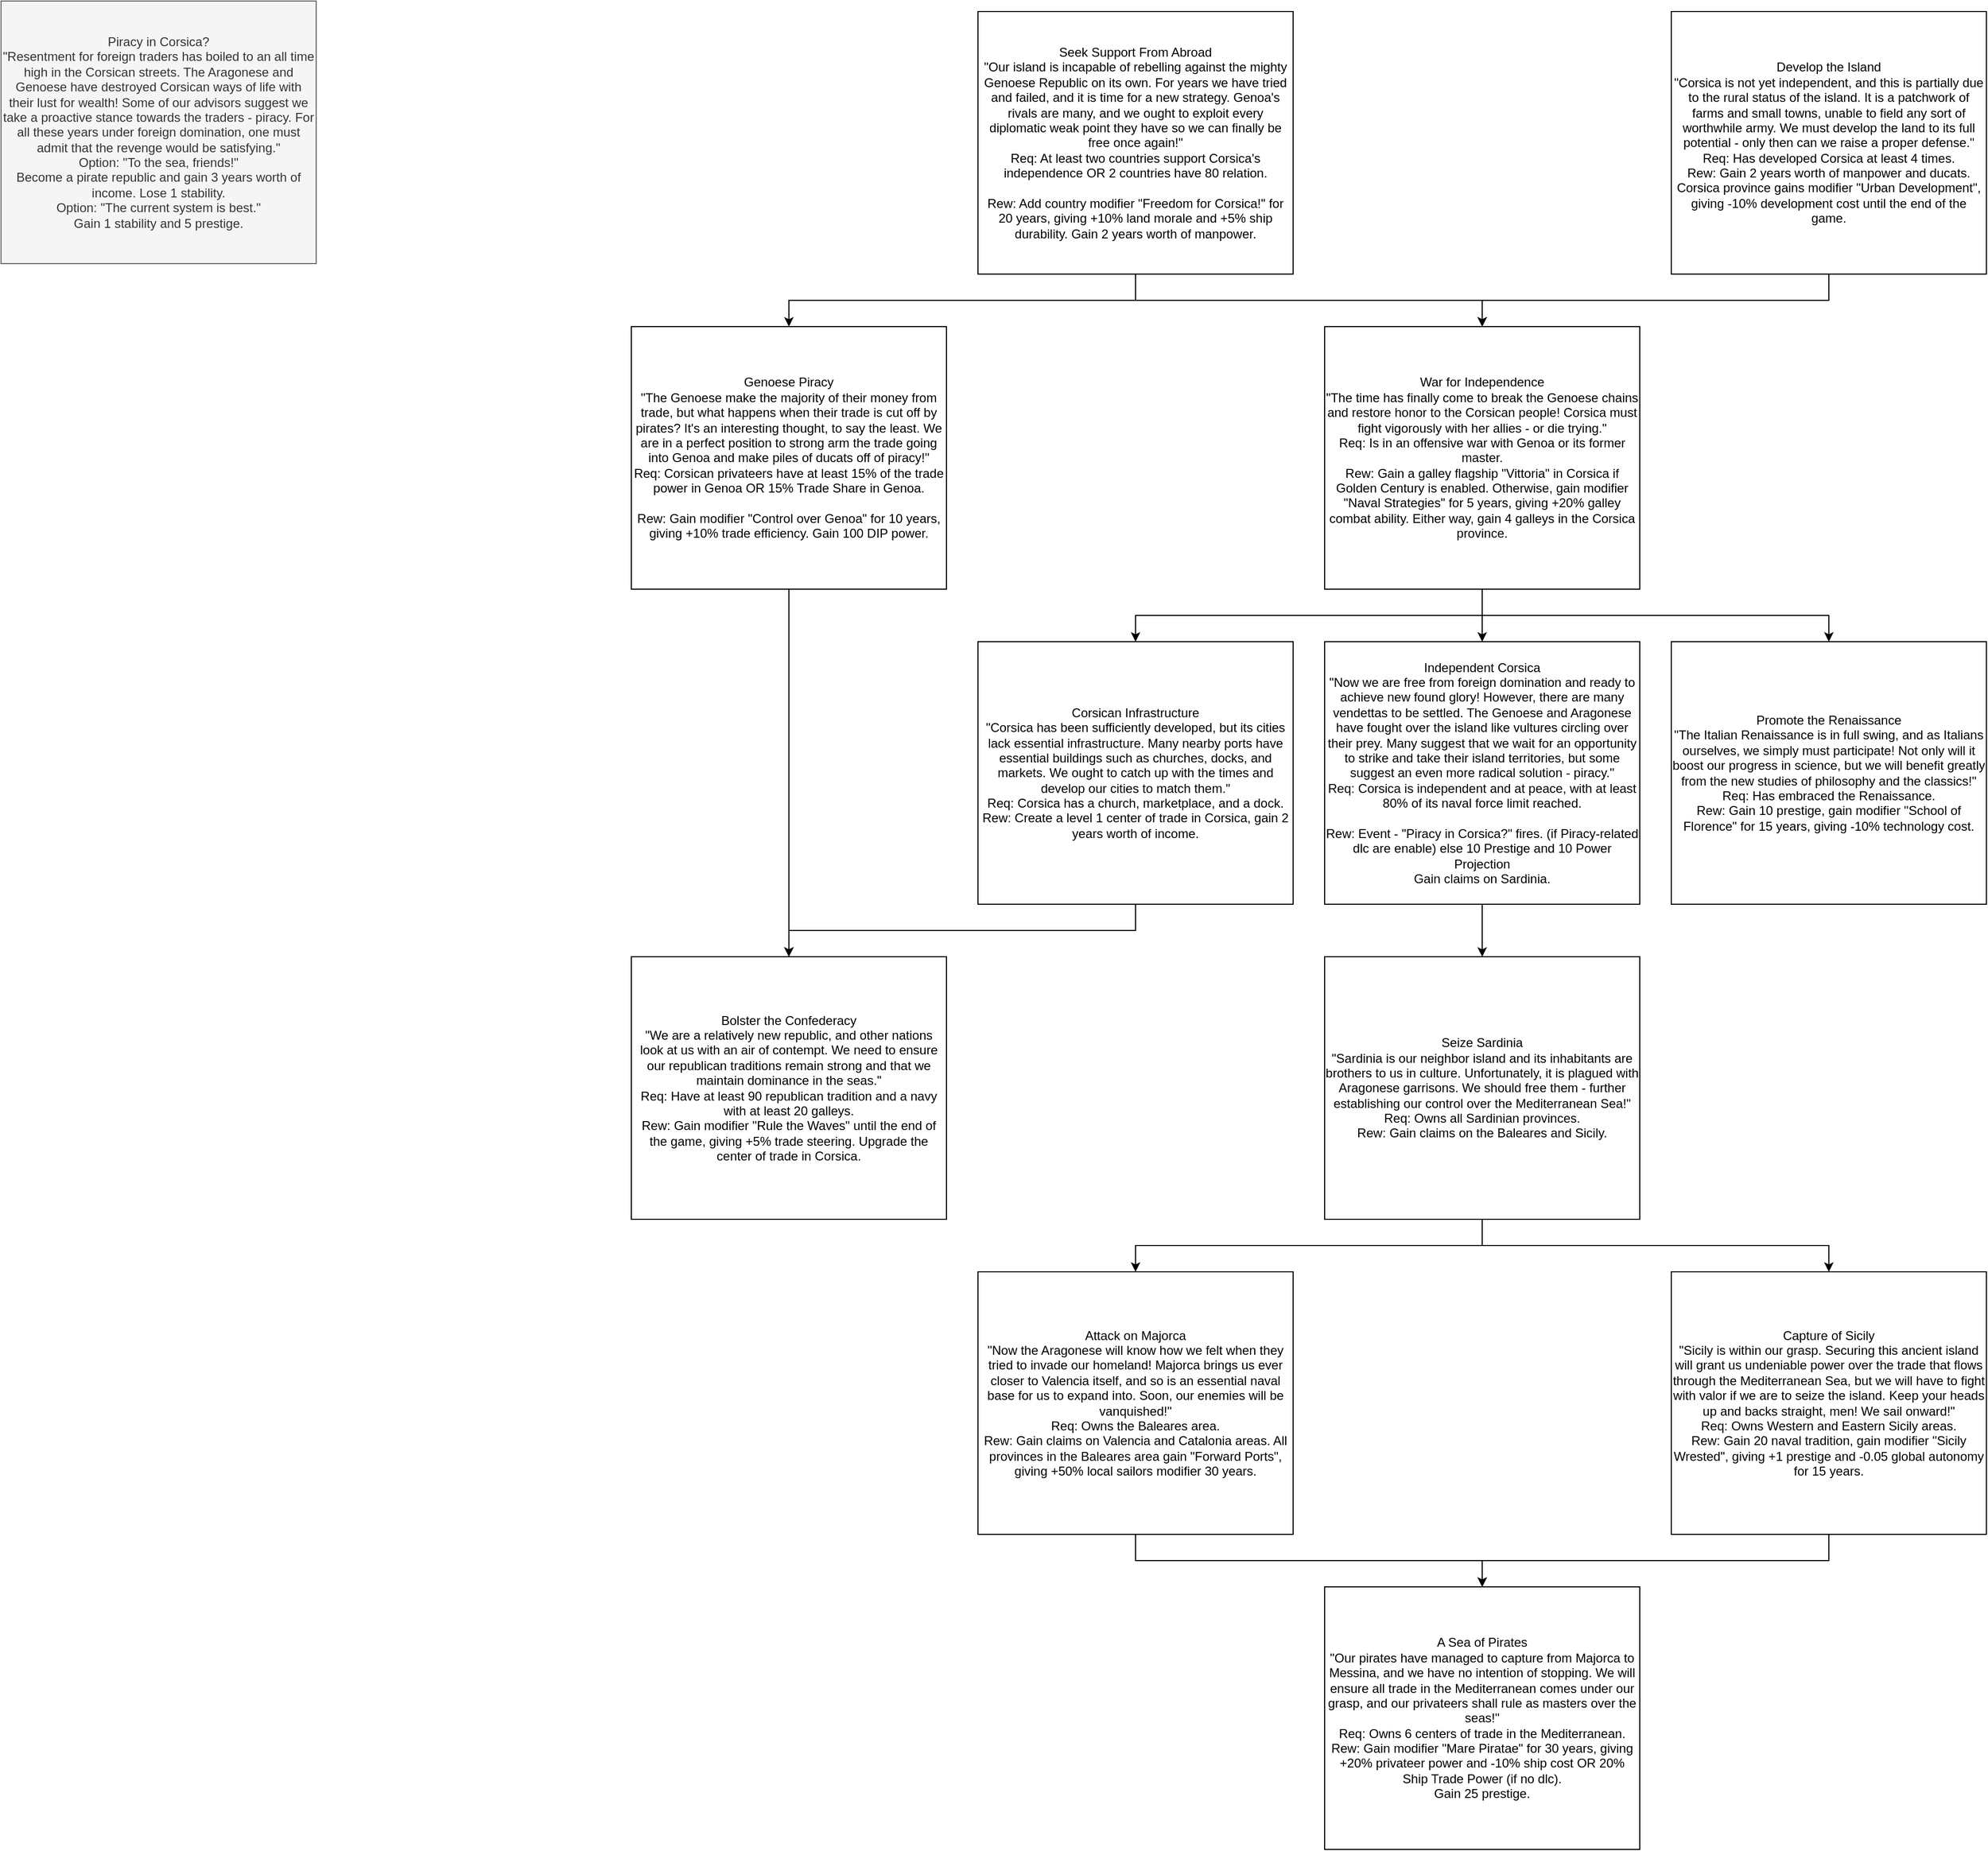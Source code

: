 <mxfile version="13.3.1" type="device"><diagram id="grPQPVrDAYNX9sjKWEqu" name="Page-1"><mxGraphModel dx="5599" dy="2331" grid="1" gridSize="10" guides="1" tooltips="1" connect="1" arrows="1" fold="1" page="1" pageScale="1" pageWidth="850" pageHeight="1100" math="0" shadow="0"><root><mxCell id="0"/><mxCell id="1" parent="0"/><mxCell id="Ldq76jn989pzz9Oi3Zyd-5" style="edgeStyle=orthogonalEdgeStyle;rounded=0;orthogonalLoop=1;jettySize=auto;html=1;exitX=0.5;exitY=1;exitDx=0;exitDy=0;" parent="1" source="Ldq76jn989pzz9Oi3Zyd-1" target="Ldq76jn989pzz9Oi3Zyd-2" edge="1"><mxGeometry relative="1" as="geometry"/></mxCell><mxCell id="Ldq76jn989pzz9Oi3Zyd-22" style="edgeStyle=orthogonalEdgeStyle;rounded=0;orthogonalLoop=1;jettySize=auto;html=1;exitX=0.5;exitY=1;exitDx=0;exitDy=0;" parent="1" source="Ldq76jn989pzz9Oi3Zyd-1" target="Ldq76jn989pzz9Oi3Zyd-21" edge="1"><mxGeometry relative="1" as="geometry"/></mxCell><mxCell id="Ldq76jn989pzz9Oi3Zyd-1" value="Seek Support From Abroad&lt;br&gt;&quot;Our island is incapable of rebelling against the mighty Genoese Republic on its own. For years we have tried and failed, and it is time for a new strategy. Genoa's rivals are many, and we ought to exploit every diplomatic weak point they have so we can finally be free once again!&quot;&lt;br&gt;Req: At least two countries support Corsica's independence OR 2 countries have 80 relation.&lt;br&gt;&lt;br&gt;Rew: Add country modifier &quot;Freedom for Corsica!&quot; for 20 years, giving +10% land morale and +5% ship durability. Gain 2 years worth of manpower." style="rounded=0;whiteSpace=wrap;html=1;" parent="1" vertex="1"><mxGeometry x="130" y="10" width="300" height="250" as="geometry"/></mxCell><mxCell id="Ldq76jn989pzz9Oi3Zyd-7" style="edgeStyle=orthogonalEdgeStyle;rounded=0;orthogonalLoop=1;jettySize=auto;html=1;exitX=0.5;exitY=1;exitDx=0;exitDy=0;" parent="1" source="Ldq76jn989pzz9Oi3Zyd-2" target="Ldq76jn989pzz9Oi3Zyd-6" edge="1"><mxGeometry relative="1" as="geometry"/></mxCell><mxCell id="Ldq76jn989pzz9Oi3Zyd-9" style="edgeStyle=orthogonalEdgeStyle;rounded=0;orthogonalLoop=1;jettySize=auto;html=1;exitX=0.5;exitY=1;exitDx=0;exitDy=0;entryX=0.5;entryY=0;entryDx=0;entryDy=0;" parent="1" source="Ldq76jn989pzz9Oi3Zyd-2" target="Ldq76jn989pzz9Oi3Zyd-8" edge="1"><mxGeometry relative="1" as="geometry"><mxPoint x="280" y="600" as="targetPoint"/></mxGeometry></mxCell><mxCell id="Ldq76jn989pzz9Oi3Zyd-11" style="edgeStyle=orthogonalEdgeStyle;rounded=0;orthogonalLoop=1;jettySize=auto;html=1;exitX=0.5;exitY=1;exitDx=0;exitDy=0;" parent="1" source="Ldq76jn989pzz9Oi3Zyd-2" target="Ldq76jn989pzz9Oi3Zyd-10" edge="1"><mxGeometry relative="1" as="geometry"/></mxCell><mxCell id="Ldq76jn989pzz9Oi3Zyd-2" value="War for Independence&lt;br&gt;&quot;The time has finally come to break the Genoese chains and restore honor to the Corsican people! Corsica must fight vigorously with her allies - or die trying.&quot;&lt;br&gt;Req: Is in an offensive war with Genoa or its former master.&lt;br&gt;Rew: Gain a galley flagship &quot;Vittoria&quot; in Corsica if Golden Century is enabled. Otherwise, gain modifier &quot;Naval Strategies&quot; for 5 years, giving +20% galley combat ability. Either way, gain 4 galleys in the Corsica province." style="rounded=0;whiteSpace=wrap;html=1;" parent="1" vertex="1"><mxGeometry x="460" y="310" width="300" height="250" as="geometry"/></mxCell><mxCell id="Ldq76jn989pzz9Oi3Zyd-4" style="edgeStyle=orthogonalEdgeStyle;rounded=0;orthogonalLoop=1;jettySize=auto;html=1;exitX=0.5;exitY=1;exitDx=0;exitDy=0;" parent="1" source="Ldq76jn989pzz9Oi3Zyd-3" target="Ldq76jn989pzz9Oi3Zyd-2" edge="1"><mxGeometry relative="1" as="geometry"/></mxCell><mxCell id="Ldq76jn989pzz9Oi3Zyd-3" value="Develop the Island&lt;br&gt;&quot;Corsica is not yet independent, and this is partially due to the rural status of the island. It is a patchwork of farms and small towns, unable to field any sort of worthwhile army. We must develop the land to its full potential - only then can we raise a proper defense.&quot;&lt;br&gt;Req: Has developed Corsica at least 4 times.&lt;br&gt;Rew: Gain 2 years worth of manpower and ducats. Corsica province gains modifier &quot;Urban Development&quot;, giving -10% development cost until the end of the game." style="rounded=0;whiteSpace=wrap;html=1;" parent="1" vertex="1"><mxGeometry x="790" y="10" width="300" height="250" as="geometry"/></mxCell><mxCell id="Ldq76jn989pzz9Oi3Zyd-13" style="edgeStyle=orthogonalEdgeStyle;rounded=0;orthogonalLoop=1;jettySize=auto;html=1;exitX=0.5;exitY=1;exitDx=0;exitDy=0;entryX=0.5;entryY=0;entryDx=0;entryDy=0;" parent="1" source="Ldq76jn989pzz9Oi3Zyd-6" target="Ldq76jn989pzz9Oi3Zyd-12" edge="1"><mxGeometry relative="1" as="geometry"/></mxCell><mxCell id="Ldq76jn989pzz9Oi3Zyd-6" value="Independent Corsica&lt;br&gt;&quot;Now we are free from foreign domination and ready to achieve new found glory! However, there are many vendettas to be settled. The Genoese and Aragonese have fought over the island like vultures circling over their prey. Many suggest that we wait for an opportunity to strike and take their island territories, but some suggest an even more radical solution - piracy.&quot;&lt;br&gt;Req: Corsica is independent and at peace, with at least 80% of its naval force limit reached.&lt;br&gt;&lt;br&gt;Rew: Event - &quot;Piracy in Corsica?&quot; fires. (if Piracy-related dlc are enable) else 10 Prestige and 10 Power Projection&lt;br&gt;Gain claims on Sardinia." style="rounded=0;whiteSpace=wrap;html=1;" parent="1" vertex="1"><mxGeometry x="460" y="610" width="300" height="250" as="geometry"/></mxCell><mxCell id="Ldq76jn989pzz9Oi3Zyd-25" style="edgeStyle=orthogonalEdgeStyle;rounded=0;orthogonalLoop=1;jettySize=auto;html=1;exitX=0.5;exitY=1;exitDx=0;exitDy=0;" parent="1" source="Ldq76jn989pzz9Oi3Zyd-8" target="Ldq76jn989pzz9Oi3Zyd-23" edge="1"><mxGeometry relative="1" as="geometry"/></mxCell><mxCell id="Ldq76jn989pzz9Oi3Zyd-8" value="Corsican Infrastructure&lt;br&gt;&quot;Corsica has been sufficiently developed, but its cities lack essential infrastructure. Many nearby ports have essential buildings such as churches, docks, and markets. We ought to catch up with the times and develop our cities to match them.&quot;&lt;br&gt;Req: Corsica has a church, marketplace, and a dock.&lt;br&gt;Rew: Create a level 1 center of trade in Corsica, gain 2 years worth of income." style="rounded=0;whiteSpace=wrap;html=1;" parent="1" vertex="1"><mxGeometry x="130" y="610" width="300" height="250" as="geometry"/></mxCell><mxCell id="Ldq76jn989pzz9Oi3Zyd-10" value="Promote the Renaissance&lt;br&gt;&quot;The Italian Renaissance is in full swing, and as Italians ourselves, we simply must participate! Not only will it boost our progress in science, but we will benefit greatly from the new studies of philosophy and the classics!&quot;&lt;br&gt;Req: Has embraced the Renaissance.&lt;br&gt;Rew: Gain 10 prestige, gain modifier &quot;School of Florence&quot; for 15 years, giving -10% technology cost." style="rounded=0;whiteSpace=wrap;html=1;" parent="1" vertex="1"><mxGeometry x="790" y="610" width="300" height="250" as="geometry"/></mxCell><mxCell id="Ldq76jn989pzz9Oi3Zyd-16" style="edgeStyle=orthogonalEdgeStyle;rounded=0;orthogonalLoop=1;jettySize=auto;html=1;exitX=0.5;exitY=1;exitDx=0;exitDy=0;" parent="1" source="Ldq76jn989pzz9Oi3Zyd-12" target="Ldq76jn989pzz9Oi3Zyd-14" edge="1"><mxGeometry relative="1" as="geometry"/></mxCell><mxCell id="Ldq76jn989pzz9Oi3Zyd-17" style="edgeStyle=orthogonalEdgeStyle;rounded=0;orthogonalLoop=1;jettySize=auto;html=1;exitX=0.5;exitY=1;exitDx=0;exitDy=0;" parent="1" source="Ldq76jn989pzz9Oi3Zyd-12" target="Ldq76jn989pzz9Oi3Zyd-15" edge="1"><mxGeometry relative="1" as="geometry"/></mxCell><mxCell id="Ldq76jn989pzz9Oi3Zyd-12" value="Seize Sardinia&lt;br&gt;&quot;Sardinia is our neighbor island and its inhabitants are brothers to us in culture. Unfortunately, it is plagued with Aragonese garrisons. We should free them - further establishing our control over the Mediterranean Sea!&quot;&lt;br&gt;Req: Owns all Sardinian provinces.&lt;br&gt;Rew: Gain claims on the Baleares and Sicily." style="rounded=0;whiteSpace=wrap;html=1;" parent="1" vertex="1"><mxGeometry x="460" y="910" width="300" height="250" as="geometry"/></mxCell><mxCell id="Ldq76jn989pzz9Oi3Zyd-20" style="edgeStyle=orthogonalEdgeStyle;rounded=0;orthogonalLoop=1;jettySize=auto;html=1;exitX=0.5;exitY=1;exitDx=0;exitDy=0;" parent="1" source="Ldq76jn989pzz9Oi3Zyd-14" target="Ldq76jn989pzz9Oi3Zyd-18" edge="1"><mxGeometry relative="1" as="geometry"/></mxCell><mxCell id="Ldq76jn989pzz9Oi3Zyd-14" value="Capture of Sicily&lt;br&gt;&quot;Sicily is within our grasp. Securing this ancient island will grant us undeniable power over the trade that flows through the Mediterranean Sea, but we will have to fight with valor if we are to seize the island. Keep your heads up and backs straight, men! We sail onward!&quot;&lt;br&gt;Req: Owns Western and Eastern Sicily areas.&lt;br&gt;Rew: Gain 20 naval tradition, gain modifier &quot;Sicily Wrested&quot;, giving +1 prestige and -0.05 global autonomy for 15 years." style="rounded=0;whiteSpace=wrap;html=1;" parent="1" vertex="1"><mxGeometry x="790" y="1210" width="300" height="250" as="geometry"/></mxCell><mxCell id="Ldq76jn989pzz9Oi3Zyd-19" style="edgeStyle=orthogonalEdgeStyle;rounded=0;orthogonalLoop=1;jettySize=auto;html=1;exitX=0.5;exitY=1;exitDx=0;exitDy=0;" parent="1" source="Ldq76jn989pzz9Oi3Zyd-15" target="Ldq76jn989pzz9Oi3Zyd-18" edge="1"><mxGeometry relative="1" as="geometry"/></mxCell><mxCell id="Ldq76jn989pzz9Oi3Zyd-15" value="Attack on Majorca&lt;br&gt;&quot;Now the Aragonese will know how we felt when they tried to invade our homeland! Majorca brings us ever closer to Valencia itself, and so is an essential naval base for us to expand into. Soon, our enemies will be vanquished!&quot;&lt;br&gt;Req: Owns the Baleares area.&lt;br&gt;Rew: Gain claims on Valencia and Catalonia areas. All provinces in the Baleares area gain &quot;Forward Ports&quot;, giving +50% local sailors modifier 30 years." style="rounded=0;whiteSpace=wrap;html=1;" parent="1" vertex="1"><mxGeometry x="130" y="1210" width="300" height="250" as="geometry"/></mxCell><mxCell id="Ldq76jn989pzz9Oi3Zyd-18" value="A Sea of Pirates&lt;br&gt;&quot;Our pirates have managed to capture from Majorca to Messina, and we have no intention of stopping. We will ensure all trade in the Mediterranean comes under our grasp, and our privateers shall rule as masters over the seas!&quot;&lt;br&gt;Req: Owns 6 centers of trade in the Mediterranean.&lt;br&gt;Rew: Gain modifier &quot;Mare Piratae&quot; for 30 years, giving +20% privateer power and -10% ship cost OR 20% Ship Trade Power (if no dlc).&lt;br&gt;Gain 25 prestige." style="rounded=0;whiteSpace=wrap;html=1;" parent="1" vertex="1"><mxGeometry x="460" y="1510" width="300" height="250" as="geometry"/></mxCell><mxCell id="Ldq76jn989pzz9Oi3Zyd-24" style="edgeStyle=orthogonalEdgeStyle;rounded=0;orthogonalLoop=1;jettySize=auto;html=1;exitX=0.5;exitY=1;exitDx=0;exitDy=0;" parent="1" source="Ldq76jn989pzz9Oi3Zyd-21" target="Ldq76jn989pzz9Oi3Zyd-23" edge="1"><mxGeometry relative="1" as="geometry"/></mxCell><mxCell id="Ldq76jn989pzz9Oi3Zyd-21" value="Genoese Piracy&lt;br&gt;&quot;The Genoese make the majority of their money from trade, but what happens when their trade is cut off by pirates? It's an interesting thought, to say the least. We are in a perfect position to strong arm the trade going into Genoa and make piles of ducats off of piracy!&quot;&lt;br&gt;Req: Corsican privateers have at least 15% of the trade power in Genoa OR 15% Trade Share in Genoa.&lt;br&gt;&lt;br&gt;Rew: Gain modifier &quot;Control over Genoa&quot; for 10 years, giving +10% trade efficiency. Gain 100 DIP power." style="rounded=0;whiteSpace=wrap;html=1;" parent="1" vertex="1"><mxGeometry x="-200" y="310" width="300" height="250" as="geometry"/></mxCell><mxCell id="Ldq76jn989pzz9Oi3Zyd-23" value="Bolster the Confederacy&lt;br&gt;&quot;We are a relatively new republic, and other nations look at us with an air of contempt. We need to ensure our republican traditions remain strong and that we maintain dominance in the seas.&quot;&lt;br&gt;Req: Have at least 90 republican tradition and a navy with at least 20 galleys.&lt;br&gt;Rew: Gain modifier &quot;Rule the Waves&quot; until the end of the game, giving +5% trade steering. Upgrade the center of trade in Corsica." style="rounded=0;whiteSpace=wrap;html=1;" parent="1" vertex="1"><mxGeometry x="-200" y="910" width="300" height="250" as="geometry"/></mxCell><mxCell id="Ldq76jn989pzz9Oi3Zyd-26" value="Piracy in Corsica?&lt;br&gt;&quot;Resentment for foreign traders has boiled to an all time high in the Corsican streets. The Aragonese and Genoese have destroyed Corsican ways of life with their lust for wealth! Some of our advisors suggest we take a proactive stance towards the traders - piracy. For all these years under foreign domination, one must admit that the revenge would be satisfying.&quot;&lt;br&gt;Option: &quot;To the sea, friends!&quot;&lt;br&gt;Become a pirate republic and gain 3 years worth of income. Lose 1 stability.&lt;br&gt;Option: &quot;The current system is best.&quot;&lt;br&gt;Gain 1 stability and 5 prestige." style="rounded=0;whiteSpace=wrap;html=1;fillColor=#f5f5f5;strokeColor=#666666;fontColor=#333333;" parent="1" vertex="1"><mxGeometry x="-800" width="300" height="250" as="geometry"/></mxCell></root></mxGraphModel></diagram></mxfile>